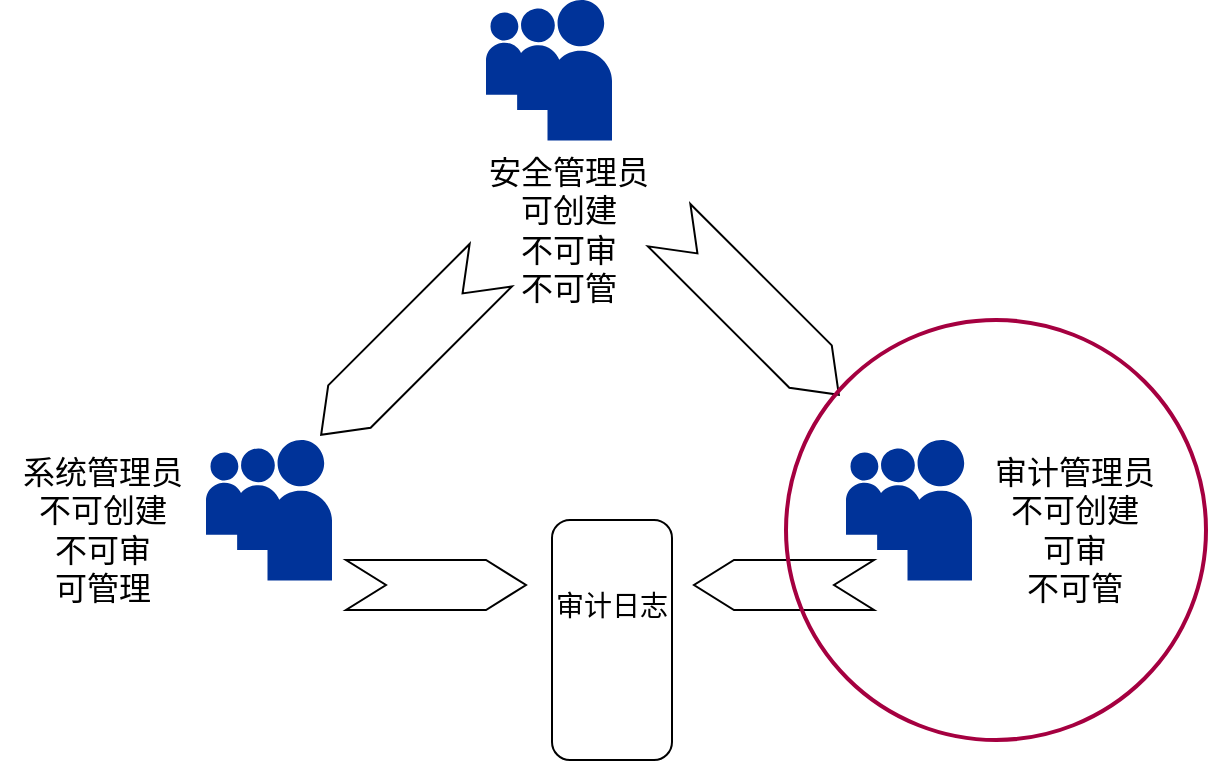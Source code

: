 <mxfile version="21.2.8" type="device">
  <diagram name="第 1 页" id="Q_RMDecdKkPYmLVFq2oc">
    <mxGraphModel dx="1036" dy="614" grid="1" gridSize="10" guides="1" tooltips="1" connect="1" arrows="1" fold="1" page="1" pageScale="1" pageWidth="827" pageHeight="1169" math="0" shadow="0">
      <root>
        <mxCell id="0" />
        <mxCell id="1" parent="0" />
        <mxCell id="GeBEahTKlZRlFO_gMOTx-1" value="" style="dashed=0;outlineConnect=0;html=1;align=center;labelPosition=center;verticalLabelPosition=bottom;verticalAlign=top;shape=mxgraph.weblogos.myspace;fillColor=#003399;strokeColor=none" vertex="1" parent="1">
          <mxGeometry x="340" y="160" width="63" height="70.2" as="geometry" />
        </mxCell>
        <mxCell id="GeBEahTKlZRlFO_gMOTx-2" value="" style="shape=step;perimeter=stepPerimeter;whiteSpace=wrap;html=1;fixedSize=1;rotation=45;" vertex="1" parent="1">
          <mxGeometry x="414" y="300" width="120" height="30" as="geometry" />
        </mxCell>
        <mxCell id="GeBEahTKlZRlFO_gMOTx-3" value="&lt;font style=&quot;font-size: 16px;&quot;&gt;安全管理员&lt;br&gt;可创建&lt;br&gt;不可审&lt;br&gt;不可管&lt;/font&gt;" style="text;html=1;strokeColor=none;fillColor=none;align=center;verticalAlign=middle;whiteSpace=wrap;rounded=0;" vertex="1" parent="1">
          <mxGeometry x="330" y="260" width="103" height="30" as="geometry" />
        </mxCell>
        <mxCell id="GeBEahTKlZRlFO_gMOTx-5" value="" style="dashed=0;outlineConnect=0;html=1;align=center;labelPosition=center;verticalLabelPosition=bottom;verticalAlign=top;shape=mxgraph.weblogos.myspace;fillColor=#003399;strokeColor=none" vertex="1" parent="1">
          <mxGeometry x="520" y="380" width="63" height="70.2" as="geometry" />
        </mxCell>
        <mxCell id="GeBEahTKlZRlFO_gMOTx-6" value="&lt;font style=&quot;font-size: 16px;&quot;&gt;审计管理员&lt;br&gt;不可创建&lt;br&gt;可审&lt;br&gt;不可管&lt;/font&gt;" style="text;html=1;strokeColor=none;fillColor=none;align=center;verticalAlign=middle;whiteSpace=wrap;rounded=0;" vertex="1" parent="1">
          <mxGeometry x="583" y="410" width="103" height="30" as="geometry" />
        </mxCell>
        <mxCell id="GeBEahTKlZRlFO_gMOTx-7" value="" style="dashed=0;outlineConnect=0;html=1;align=center;labelPosition=center;verticalLabelPosition=bottom;verticalAlign=top;shape=mxgraph.weblogos.myspace;fillColor=#003399;strokeColor=none" vertex="1" parent="1">
          <mxGeometry x="200" y="380" width="63" height="70.2" as="geometry" />
        </mxCell>
        <mxCell id="GeBEahTKlZRlFO_gMOTx-8" value="&lt;font style=&quot;font-size: 16px;&quot;&gt;系统管理员&lt;br&gt;不可创建&lt;br&gt;不可审&lt;br&gt;可管理&lt;/font&gt;" style="text;html=1;strokeColor=none;fillColor=none;align=center;verticalAlign=middle;whiteSpace=wrap;rounded=0;" vertex="1" parent="1">
          <mxGeometry x="97" y="410" width="103" height="30" as="geometry" />
        </mxCell>
        <mxCell id="GeBEahTKlZRlFO_gMOTx-9" value="&lt;font style=&quot;font-size: 14px;&quot;&gt;审计日志&lt;br&gt;&lt;br&gt;&lt;br&gt;&lt;/font&gt;" style="rounded=1;whiteSpace=wrap;html=1;" vertex="1" parent="1">
          <mxGeometry x="373" y="420" width="60" height="120" as="geometry" />
        </mxCell>
        <mxCell id="GeBEahTKlZRlFO_gMOTx-10" value="" style="shape=step;perimeter=stepPerimeter;whiteSpace=wrap;html=1;fixedSize=1;rotation=-225;" vertex="1" parent="1">
          <mxGeometry x="240" y="320" width="120" height="30" as="geometry" />
        </mxCell>
        <mxCell id="GeBEahTKlZRlFO_gMOTx-13" value="" style="shape=step;perimeter=stepPerimeter;whiteSpace=wrap;html=1;fixedSize=1;rotation=0;" vertex="1" parent="1">
          <mxGeometry x="270" y="440" width="90" height="25" as="geometry" />
        </mxCell>
        <mxCell id="GeBEahTKlZRlFO_gMOTx-14" value="" style="shape=step;perimeter=stepPerimeter;whiteSpace=wrap;html=1;fixedSize=1;rotation=-180;" vertex="1" parent="1">
          <mxGeometry x="444" y="440" width="90" height="25" as="geometry" />
        </mxCell>
        <mxCell id="GeBEahTKlZRlFO_gMOTx-15" value="" style="ellipse;whiteSpace=wrap;html=1;aspect=fixed;fillColor=none;fontColor=#ffffff;strokeColor=#A50040;strokeWidth=2;" vertex="1" parent="1">
          <mxGeometry x="490" y="320" width="210" height="210" as="geometry" />
        </mxCell>
      </root>
    </mxGraphModel>
  </diagram>
</mxfile>
